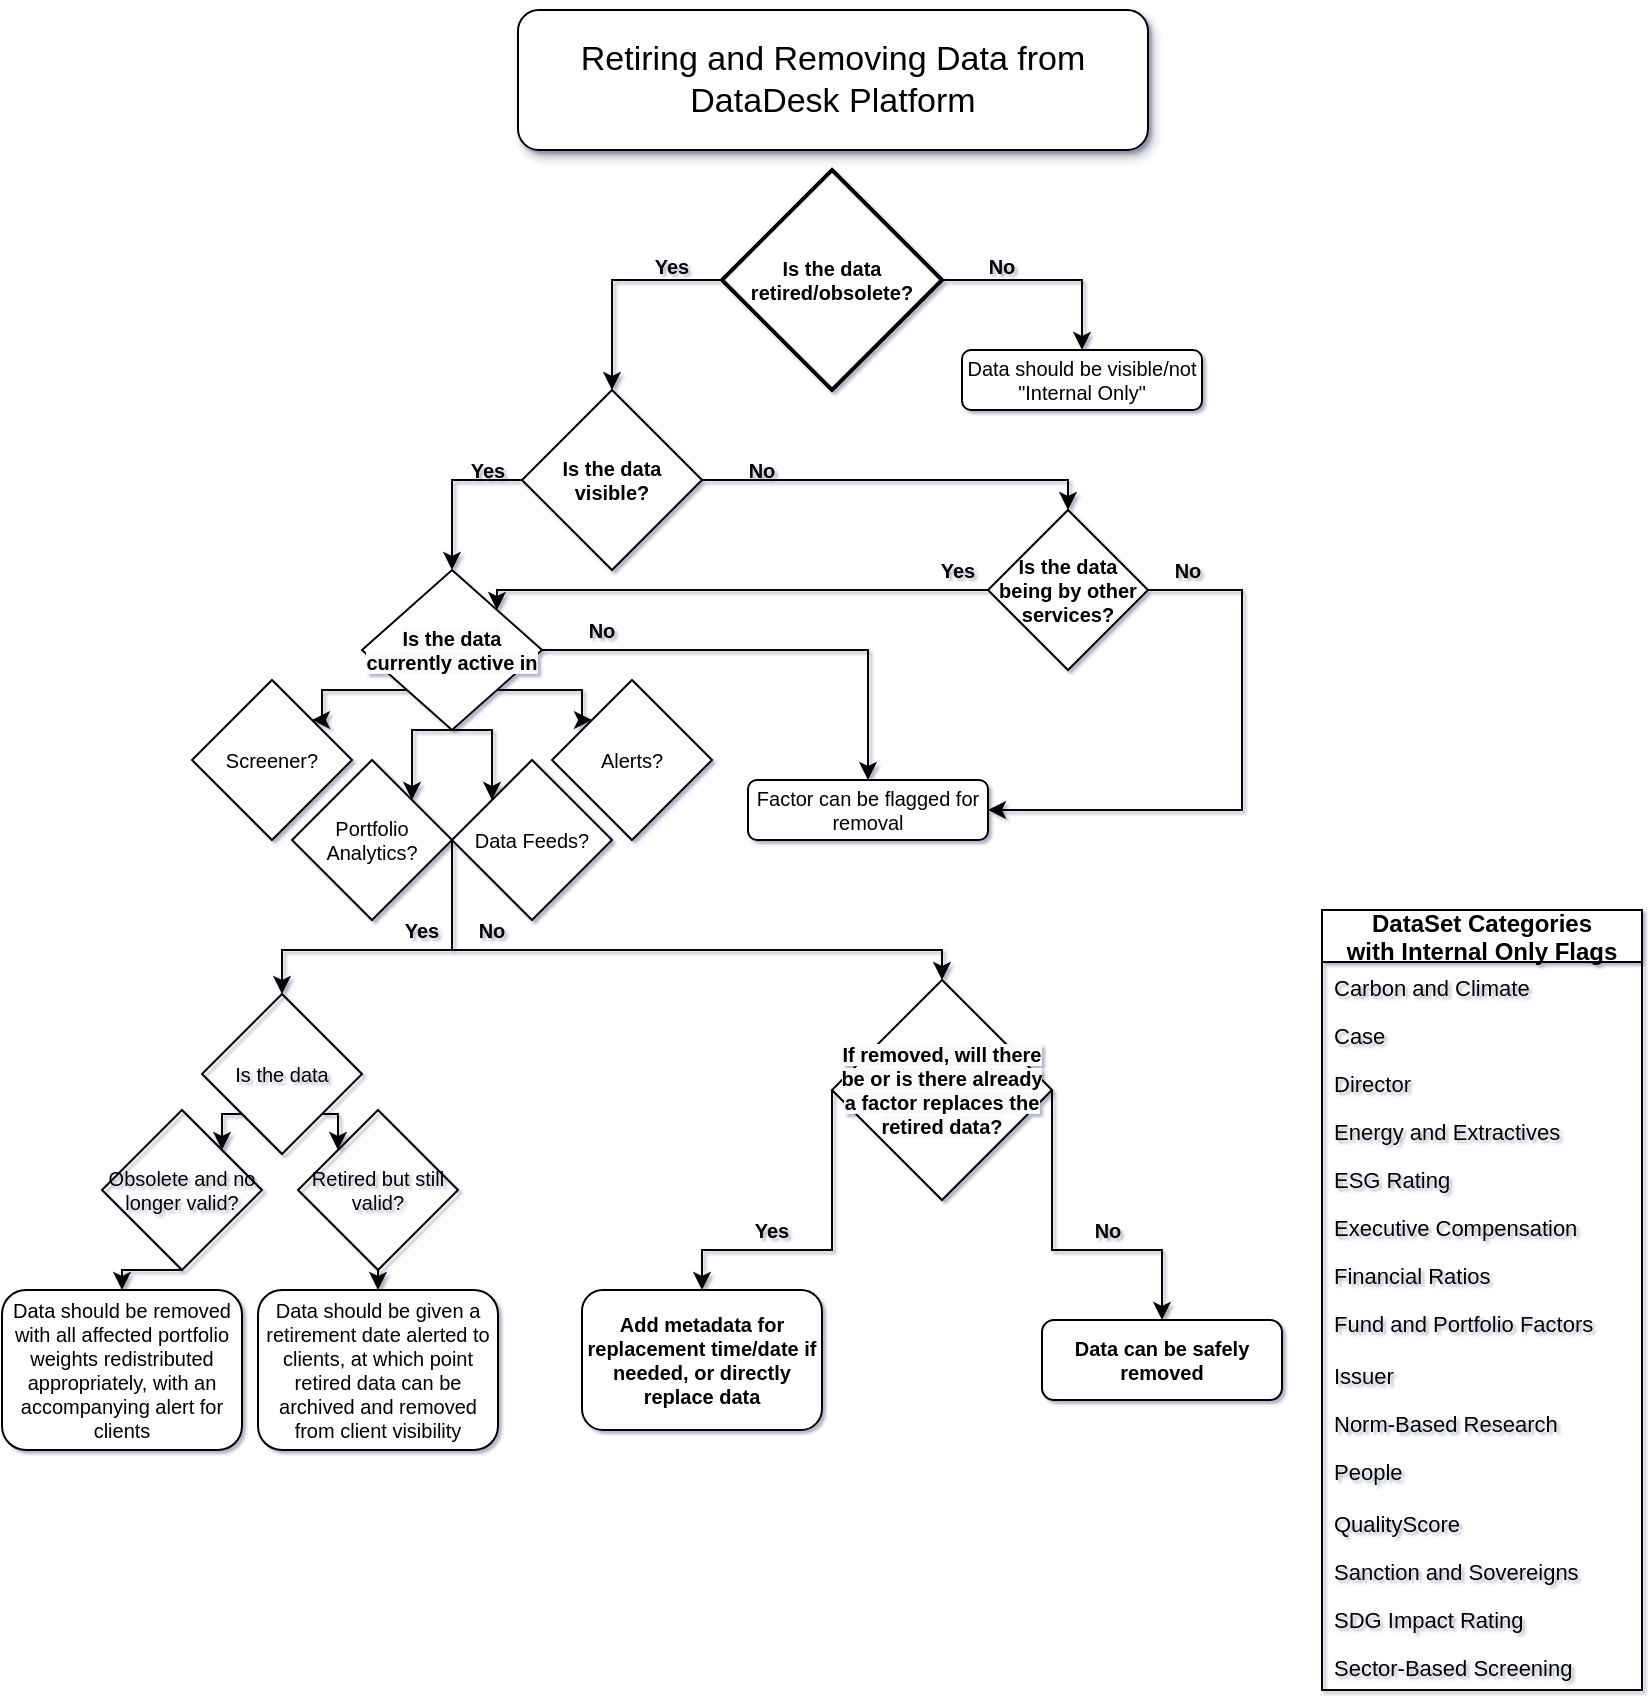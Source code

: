 <mxfile version="14.8.6" type="github">
  <diagram id="vZ8tYnkM7WGZsM2im86g" name="Page-1">
    <mxGraphModel dx="1422" dy="762" grid="1" gridSize="10" guides="1" tooltips="1" connect="1" arrows="1" fold="1" page="1" pageScale="1" pageWidth="850" pageHeight="1100" math="0" shadow="1">
      <root>
        <mxCell id="0" />
        <mxCell id="1" parent="0" />
        <mxCell id="RDGL3iyxU8OvBQAGVa35-3" value="Data should be visible/not &quot;Internal Only&quot;" style="rounded=1;whiteSpace=wrap;html=1;fontSize=10;verticalAlign=middle;fontStyle=0" parent="1" vertex="1">
          <mxGeometry x="490" y="180" width="120" height="30" as="geometry" />
        </mxCell>
        <mxCell id="RDGL3iyxU8OvBQAGVa35-7" value="Yes" style="text;html=1;strokeColor=none;fillColor=none;align=center;verticalAlign=middle;whiteSpace=wrap;rounded=0;fontSize=10;rotation=0;fontStyle=1" parent="1" vertex="1">
          <mxGeometry x="330" y="130" width="30" height="15" as="geometry" />
        </mxCell>
        <mxCell id="RDGL3iyxU8OvBQAGVa35-9" value="No" style="text;html=1;strokeColor=none;fillColor=none;align=center;verticalAlign=middle;whiteSpace=wrap;rounded=0;fontSize=10;rotation=0;fontStyle=1" parent="1" vertex="1">
          <mxGeometry x="490" y="130" width="40" height="15" as="geometry" />
        </mxCell>
        <mxCell id="RDGL3iyxU8OvBQAGVa35-10" value="Factor can be flagged for removal" style="rounded=1;whiteSpace=wrap;html=1;fontSize=10;verticalAlign=middle;fontStyle=0" parent="1" vertex="1">
          <mxGeometry x="383" y="395" width="120" height="30" as="geometry" />
        </mxCell>
        <mxCell id="RDGL3iyxU8OvBQAGVa35-16" value="Add metadata for replacement time/date if needed, or directly replace data" style="rounded=1;whiteSpace=wrap;html=1;fontSize=10;verticalAlign=middle;fontStyle=1" parent="1" vertex="1">
          <mxGeometry x="300" y="650" width="120" height="70" as="geometry" />
        </mxCell>
        <mxCell id="RDGL3iyxU8OvBQAGVa35-24" style="edgeStyle=orthogonalEdgeStyle;rounded=0;orthogonalLoop=1;jettySize=auto;html=1;exitX=0;exitY=0.5;exitDx=0;exitDy=0;exitPerimeter=0;fontSize=10;" parent="1" source="RDGL3iyxU8OvBQAGVa35-17" target="RDGL3iyxU8OvBQAGVa35-21" edge="1">
          <mxGeometry relative="1" as="geometry">
            <Array as="points">
              <mxPoint x="315" y="145" />
            </Array>
          </mxGeometry>
        </mxCell>
        <mxCell id="RDGL3iyxU8OvBQAGVa35-27" style="edgeStyle=orthogonalEdgeStyle;rounded=0;orthogonalLoop=1;jettySize=auto;html=1;exitX=1;exitY=0.5;exitDx=0;exitDy=0;exitPerimeter=0;entryX=0.5;entryY=0;entryDx=0;entryDy=0;fontSize=10;" parent="1" source="RDGL3iyxU8OvBQAGVa35-17" target="RDGL3iyxU8OvBQAGVa35-3" edge="1">
          <mxGeometry relative="1" as="geometry" />
        </mxCell>
        <mxCell id="RDGL3iyxU8OvBQAGVa35-17" value="&lt;span style=&quot;font-weight: 700&quot;&gt;Is the data retired/obsolete?&lt;/span&gt;" style="strokeWidth=2;html=1;shape=mxgraph.flowchart.decision;whiteSpace=wrap;fontSize=10;verticalAlign=middle;" parent="1" vertex="1">
          <mxGeometry x="370" y="90" width="110" height="110" as="geometry" />
        </mxCell>
        <mxCell id="RDGL3iyxU8OvBQAGVa35-25" style="edgeStyle=orthogonalEdgeStyle;rounded=0;orthogonalLoop=1;jettySize=auto;html=1;exitX=0;exitY=0.5;exitDx=0;exitDy=0;entryX=0.5;entryY=0;entryDx=0;entryDy=0;fontSize=10;" parent="1" source="RDGL3iyxU8OvBQAGVa35-21" target="RDGL3iyxU8OvBQAGVa35-22" edge="1">
          <mxGeometry relative="1" as="geometry" />
        </mxCell>
        <mxCell id="w0KqC-oyerwkfJldZXsQ-27" style="edgeStyle=orthogonalEdgeStyle;rounded=0;orthogonalLoop=1;jettySize=auto;html=1;exitX=1;exitY=0.5;exitDx=0;exitDy=0;entryX=0.5;entryY=0;entryDx=0;entryDy=0;fontSize=10;" parent="1" source="RDGL3iyxU8OvBQAGVa35-21" target="w0KqC-oyerwkfJldZXsQ-26" edge="1">
          <mxGeometry relative="1" as="geometry">
            <Array as="points">
              <mxPoint x="543" y="245" />
            </Array>
          </mxGeometry>
        </mxCell>
        <mxCell id="RDGL3iyxU8OvBQAGVa35-21" value="&lt;span style=&quot;font-weight: 700&quot;&gt;Is the data visible?&lt;/span&gt;" style="rhombus;whiteSpace=wrap;html=1;fontSize=10;verticalAlign=middle;" parent="1" vertex="1">
          <mxGeometry x="270" y="200" width="90" height="90" as="geometry" />
        </mxCell>
        <mxCell id="RDGL3iyxU8OvBQAGVa35-28" style="edgeStyle=orthogonalEdgeStyle;rounded=0;orthogonalLoop=1;jettySize=auto;html=1;exitX=1;exitY=0.5;exitDx=0;exitDy=0;fontSize=10;" parent="1" source="RDGL3iyxU8OvBQAGVa35-22" target="RDGL3iyxU8OvBQAGVa35-10" edge="1">
          <mxGeometry relative="1" as="geometry" />
        </mxCell>
        <mxCell id="w0KqC-oyerwkfJldZXsQ-1" style="edgeStyle=orthogonalEdgeStyle;rounded=0;orthogonalLoop=1;jettySize=auto;html=1;exitX=0;exitY=1;exitDx=0;exitDy=0;entryX=1;entryY=0;entryDx=0;entryDy=0;" parent="1" source="RDGL3iyxU8OvBQAGVa35-22" target="b6A6RoxEltREsrSATFP2-6" edge="1">
          <mxGeometry relative="1" as="geometry" />
        </mxCell>
        <mxCell id="w0KqC-oyerwkfJldZXsQ-3" style="edgeStyle=orthogonalEdgeStyle;rounded=0;orthogonalLoop=1;jettySize=auto;html=1;exitX=1;exitY=1;exitDx=0;exitDy=0;entryX=0;entryY=0;entryDx=0;entryDy=0;" parent="1" source="RDGL3iyxU8OvBQAGVa35-22" target="b6A6RoxEltREsrSATFP2-5" edge="1">
          <mxGeometry relative="1" as="geometry" />
        </mxCell>
        <mxCell id="w0KqC-oyerwkfJldZXsQ-4" style="edgeStyle=orthogonalEdgeStyle;rounded=0;orthogonalLoop=1;jettySize=auto;html=1;exitX=0.5;exitY=1;exitDx=0;exitDy=0;entryX=0;entryY=0;entryDx=0;entryDy=0;" parent="1" source="RDGL3iyxU8OvBQAGVa35-22" target="b6A6RoxEltREsrSATFP2-4" edge="1">
          <mxGeometry relative="1" as="geometry">
            <Array as="points">
              <mxPoint x="255" y="370" />
            </Array>
          </mxGeometry>
        </mxCell>
        <mxCell id="w0KqC-oyerwkfJldZXsQ-5" style="edgeStyle=orthogonalEdgeStyle;rounded=0;orthogonalLoop=1;jettySize=auto;html=1;exitX=0.5;exitY=1;exitDx=0;exitDy=0;entryX=1;entryY=0;entryDx=0;entryDy=0;" parent="1" source="RDGL3iyxU8OvBQAGVa35-22" target="b6A6RoxEltREsrSATFP2-3" edge="1">
          <mxGeometry relative="1" as="geometry">
            <Array as="points">
              <mxPoint x="215" y="370" />
            </Array>
          </mxGeometry>
        </mxCell>
        <mxCell id="RDGL3iyxU8OvBQAGVa35-22" value="&lt;span style=&quot;color: rgb(0 , 0 , 0) ; font-family: &amp;#34;helvetica&amp;#34; ; font-size: 10px ; font-style: normal ; font-weight: 700 ; letter-spacing: normal ; text-align: center ; text-indent: 0px ; text-transform: none ; word-spacing: 0px ; background-color: rgb(248 , 249 , 250) ; display: inline ; float: none&quot;&gt;Is the data currently active in&lt;/span&gt;" style="rhombus;whiteSpace=wrap;html=1;fontSize=10;verticalAlign=middle;" parent="1" vertex="1">
          <mxGeometry x="190" y="290" width="90" height="80" as="geometry" />
        </mxCell>
        <mxCell id="RDGL3iyxU8OvBQAGVa35-33" style="edgeStyle=orthogonalEdgeStyle;rounded=0;orthogonalLoop=1;jettySize=auto;html=1;exitX=0;exitY=0.5;exitDx=0;exitDy=0;entryX=0.5;entryY=0;entryDx=0;entryDy=0;fontSize=10;" parent="1" source="RDGL3iyxU8OvBQAGVa35-23" target="RDGL3iyxU8OvBQAGVa35-16" edge="1">
          <mxGeometry relative="1" as="geometry">
            <Array as="points">
              <mxPoint x="425" y="630" />
              <mxPoint x="360" y="630" />
            </Array>
          </mxGeometry>
        </mxCell>
        <mxCell id="2NBuemxUmUWTqyVCSJ8C-5" style="edgeStyle=orthogonalEdgeStyle;rounded=0;orthogonalLoop=1;jettySize=auto;html=1;exitX=1;exitY=0.5;exitDx=0;exitDy=0;entryX=0.5;entryY=0;entryDx=0;entryDy=0;" edge="1" parent="1" source="RDGL3iyxU8OvBQAGVa35-23" target="2NBuemxUmUWTqyVCSJ8C-4">
          <mxGeometry relative="1" as="geometry">
            <Array as="points">
              <mxPoint x="535" y="630" />
              <mxPoint x="590" y="630" />
            </Array>
          </mxGeometry>
        </mxCell>
        <mxCell id="RDGL3iyxU8OvBQAGVa35-23" value="&lt;span style=&quot;color: rgb(0 , 0 , 0) ; font-family: &amp;#34;helvetica&amp;#34; ; font-size: 10px ; font-style: normal ; font-weight: 700 ; letter-spacing: normal ; text-align: center ; text-indent: 0px ; text-transform: none ; word-spacing: 0px ; background-color: rgb(248 , 249 , 250) ; display: inline ; float: none&quot;&gt;If removed, will there be or is there already a factor replaces the retired data?&lt;/span&gt;" style="rhombus;whiteSpace=wrap;html=1;fontSize=10;verticalAlign=middle;" parent="1" vertex="1">
          <mxGeometry x="425" y="495" width="110" height="110" as="geometry" />
        </mxCell>
        <mxCell id="RDGL3iyxU8OvBQAGVa35-29" value="Yes" style="text;html=1;strokeColor=none;fillColor=none;align=center;verticalAlign=middle;whiteSpace=wrap;rounded=0;fontSize=10;rotation=0;fontStyle=1" parent="1" vertex="1">
          <mxGeometry x="238" y="230" width="30" height="20" as="geometry" />
        </mxCell>
        <mxCell id="RDGL3iyxU8OvBQAGVa35-32" value="No" style="text;html=1;strokeColor=none;fillColor=none;align=center;verticalAlign=middle;whiteSpace=wrap;rounded=0;fontSize=10;rotation=0;fontStyle=1" parent="1" vertex="1">
          <mxGeometry x="370" y="230" width="40" height="20" as="geometry" />
        </mxCell>
        <mxCell id="RDGL3iyxU8OvBQAGVa35-34" value="Yes" style="text;html=1;strokeColor=none;fillColor=none;align=center;verticalAlign=middle;whiteSpace=wrap;rounded=0;fontSize=10;rotation=0;fontStyle=1" parent="1" vertex="1">
          <mxGeometry x="380" y="610" width="30" height="20" as="geometry" />
        </mxCell>
        <mxCell id="2NBuemxUmUWTqyVCSJ8C-3" style="edgeStyle=orthogonalEdgeStyle;rounded=0;orthogonalLoop=1;jettySize=auto;html=1;exitX=1;exitY=0.5;exitDx=0;exitDy=0;entryX=0.5;entryY=0;entryDx=0;entryDy=0;" edge="1" parent="1" source="b6A6RoxEltREsrSATFP2-3" target="RDGL3iyxU8OvBQAGVa35-23">
          <mxGeometry relative="1" as="geometry">
            <Array as="points">
              <mxPoint x="235" y="480" />
              <mxPoint x="480" y="480" />
            </Array>
          </mxGeometry>
        </mxCell>
        <mxCell id="b6A6RoxEltREsrSATFP2-3" value="Portfolio Analytics?" style="rhombus;whiteSpace=wrap;html=1;fontSize=10;" parent="1" vertex="1">
          <mxGeometry x="155" y="385" width="80" height="80" as="geometry" />
        </mxCell>
        <mxCell id="2NBuemxUmUWTqyVCSJ8C-8" style="edgeStyle=orthogonalEdgeStyle;rounded=0;orthogonalLoop=1;jettySize=auto;html=1;exitX=0;exitY=0.5;exitDx=0;exitDy=0;fontSize=10;entryX=0.5;entryY=0;entryDx=0;entryDy=0;" edge="1" parent="1" source="b6A6RoxEltREsrSATFP2-4" target="2NBuemxUmUWTqyVCSJ8C-11">
          <mxGeometry relative="1" as="geometry">
            <mxPoint x="140" y="550" as="targetPoint" />
            <Array as="points">
              <mxPoint x="235" y="480" />
              <mxPoint x="150" y="480" />
              <mxPoint x="150" y="486" />
            </Array>
          </mxGeometry>
        </mxCell>
        <mxCell id="b6A6RoxEltREsrSATFP2-4" value="Data Feeds?" style="rhombus;whiteSpace=wrap;html=1;fontSize=10;" parent="1" vertex="1">
          <mxGeometry x="235" y="385" width="80" height="80" as="geometry" />
        </mxCell>
        <mxCell id="b6A6RoxEltREsrSATFP2-5" value="Alerts?" style="rhombus;whiteSpace=wrap;html=1;fontSize=10;" parent="1" vertex="1">
          <mxGeometry x="285" y="345" width="80" height="80" as="geometry" />
        </mxCell>
        <mxCell id="b6A6RoxEltREsrSATFP2-6" value="Screener?" style="rhombus;whiteSpace=wrap;html=1;fontSize=10;" parent="1" vertex="1">
          <mxGeometry x="105" y="345" width="80" height="80" as="geometry" />
        </mxCell>
        <mxCell id="b6A6RoxEltREsrSATFP2-7" value="Retiring and Removing Data from DataDesk Platform" style="text;html=1;align=center;verticalAlign=middle;whiteSpace=wrap;rounded=1;fontSize=17;fontStyle=0;labelBackgroundColor=none;labelBorderColor=none;spacingTop=4;spacing=4;spacingLeft=4;spacingBottom=4;spacingRight=4;strokeWidth=1;fillColor=#ffffff;strokeColor=#000000;shadow=1;glass=0;sketch=0;" parent="1" vertex="1">
          <mxGeometry x="268" y="10" width="315" height="70" as="geometry" />
        </mxCell>
        <mxCell id="w0KqC-oyerwkfJldZXsQ-6" value="DataSet Categories &#xa;with Internal Only Flags" style="swimlane;fontStyle=1;childLayout=stackLayout;horizontal=1;startSize=26;horizontalStack=0;resizeParent=1;resizeParentMax=0;resizeLast=0;collapsible=1;marginBottom=0;strokeWidth=1;" parent="1" vertex="1">
          <mxGeometry x="670" y="460" width="160" height="390" as="geometry">
            <mxRectangle x="670" y="690" width="140" height="26" as="alternateBounds" />
          </mxGeometry>
        </mxCell>
        <mxCell id="w0KqC-oyerwkfJldZXsQ-17" value="Carbon and Climate" style="text;align=left;verticalAlign=top;spacingLeft=4;spacingRight=4;overflow=hidden;rotatable=0;points=[[0,0.5],[1,0.5]];portConstraint=eastwest;fontSize=11;" parent="w0KqC-oyerwkfJldZXsQ-6" vertex="1">
          <mxGeometry y="26" width="160" height="24" as="geometry" />
        </mxCell>
        <mxCell id="w0KqC-oyerwkfJldZXsQ-13" value="Case" style="text;strokeColor=none;fillColor=none;align=left;verticalAlign=top;spacingLeft=4;spacingRight=4;overflow=hidden;rotatable=0;points=[[0,0.5],[1,0.5]];portConstraint=eastwest;fontSize=11;" parent="w0KqC-oyerwkfJldZXsQ-6" vertex="1">
          <mxGeometry y="50" width="160" height="24" as="geometry" />
        </mxCell>
        <mxCell id="w0KqC-oyerwkfJldZXsQ-15" value="Director" style="text;strokeColor=none;fillColor=none;align=left;verticalAlign=top;spacingLeft=4;spacingRight=4;overflow=hidden;rotatable=0;points=[[0,0.5],[1,0.5]];portConstraint=eastwest;fontSize=11;" parent="w0KqC-oyerwkfJldZXsQ-6" vertex="1">
          <mxGeometry y="74" width="160" height="24" as="geometry" />
        </mxCell>
        <mxCell id="w0KqC-oyerwkfJldZXsQ-12" value="Energy and Extractives" style="text;strokeColor=none;fillColor=none;align=left;verticalAlign=top;spacingLeft=4;spacingRight=4;overflow=hidden;rotatable=0;points=[[0,0.5],[1,0.5]];portConstraint=eastwest;fontSize=11;" parent="w0KqC-oyerwkfJldZXsQ-6" vertex="1">
          <mxGeometry y="98" width="160" height="24" as="geometry" />
        </mxCell>
        <mxCell id="w0KqC-oyerwkfJldZXsQ-16" value="ESG Rating" style="text;strokeColor=none;fillColor=none;align=left;verticalAlign=top;spacingLeft=4;spacingRight=4;overflow=hidden;rotatable=0;points=[[0,0.5],[1,0.5]];portConstraint=eastwest;fontSize=11;" parent="w0KqC-oyerwkfJldZXsQ-6" vertex="1">
          <mxGeometry y="122" width="160" height="24" as="geometry" />
        </mxCell>
        <mxCell id="w0KqC-oyerwkfJldZXsQ-14" value="Executive Compensation" style="text;strokeColor=none;fillColor=none;align=left;verticalAlign=top;spacingLeft=4;spacingRight=4;overflow=hidden;rotatable=0;points=[[0,0.5],[1,0.5]];portConstraint=eastwest;fontSize=11;" parent="w0KqC-oyerwkfJldZXsQ-6" vertex="1">
          <mxGeometry y="146" width="160" height="24" as="geometry" />
        </mxCell>
        <mxCell id="w0KqC-oyerwkfJldZXsQ-23" value="Financial Ratios" style="text;strokeColor=none;fillColor=none;align=left;verticalAlign=top;spacingLeft=4;spacingRight=4;overflow=hidden;rotatable=0;points=[[0,0.5],[1,0.5]];portConstraint=eastwest;fontSize=11;" parent="w0KqC-oyerwkfJldZXsQ-6" vertex="1">
          <mxGeometry y="170" width="160" height="24" as="geometry" />
        </mxCell>
        <mxCell id="w0KqC-oyerwkfJldZXsQ-8" value="Fund and Portfolio Factors" style="text;strokeColor=none;fillColor=none;align=left;verticalAlign=top;spacingLeft=4;spacingRight=4;overflow=hidden;rotatable=0;points=[[0,0.5],[1,0.5]];portConstraint=eastwest;fontSize=11;" parent="w0KqC-oyerwkfJldZXsQ-6" vertex="1">
          <mxGeometry y="194" width="160" height="26" as="geometry" />
        </mxCell>
        <mxCell id="w0KqC-oyerwkfJldZXsQ-18" value="Issuer" style="text;strokeColor=none;fillColor=none;align=left;verticalAlign=top;spacingLeft=4;spacingRight=4;overflow=hidden;rotatable=0;points=[[0,0.5],[1,0.5]];portConstraint=eastwest;fontSize=11;" parent="w0KqC-oyerwkfJldZXsQ-6" vertex="1">
          <mxGeometry y="220" width="160" height="24" as="geometry" />
        </mxCell>
        <mxCell id="w0KqC-oyerwkfJldZXsQ-20" value="Norm-Based Research" style="text;strokeColor=none;fillColor=none;align=left;verticalAlign=top;spacingLeft=4;spacingRight=4;overflow=hidden;rotatable=0;points=[[0,0.5],[1,0.5]];portConstraint=eastwest;fontSize=11;" parent="w0KqC-oyerwkfJldZXsQ-6" vertex="1">
          <mxGeometry y="244" width="160" height="24" as="geometry" />
        </mxCell>
        <mxCell id="w0KqC-oyerwkfJldZXsQ-9" value="People" style="text;strokeColor=none;fillColor=none;align=left;verticalAlign=top;spacingLeft=4;spacingRight=4;overflow=hidden;rotatable=0;points=[[0,0.5],[1,0.5]];portConstraint=eastwest;fontSize=11;" parent="w0KqC-oyerwkfJldZXsQ-6" vertex="1">
          <mxGeometry y="268" width="160" height="26" as="geometry" />
        </mxCell>
        <mxCell id="w0KqC-oyerwkfJldZXsQ-22" value="QualityScore" style="text;strokeColor=none;fillColor=none;align=left;verticalAlign=top;spacingLeft=4;spacingRight=4;overflow=hidden;rotatable=0;points=[[0,0.5],[1,0.5]];portConstraint=eastwest;fontSize=11;" parent="w0KqC-oyerwkfJldZXsQ-6" vertex="1">
          <mxGeometry y="294" width="160" height="24" as="geometry" />
        </mxCell>
        <mxCell id="w0KqC-oyerwkfJldZXsQ-19" value="Sanction and Sovereigns" style="text;strokeColor=none;fillColor=none;align=left;verticalAlign=top;spacingLeft=4;spacingRight=4;overflow=hidden;rotatable=0;points=[[0,0.5],[1,0.5]];portConstraint=eastwest;fontSize=11;" parent="w0KqC-oyerwkfJldZXsQ-6" vertex="1">
          <mxGeometry y="318" width="160" height="24" as="geometry" />
        </mxCell>
        <mxCell id="w0KqC-oyerwkfJldZXsQ-21" value="SDG Impact Rating" style="text;strokeColor=none;fillColor=none;align=left;verticalAlign=top;spacingLeft=4;spacingRight=4;overflow=hidden;rotatable=0;points=[[0,0.5],[1,0.5]];portConstraint=eastwest;fontSize=11;" parent="w0KqC-oyerwkfJldZXsQ-6" vertex="1">
          <mxGeometry y="342" width="160" height="24" as="geometry" />
        </mxCell>
        <mxCell id="w0KqC-oyerwkfJldZXsQ-11" value="Sector-Based Screening" style="text;strokeColor=none;fillColor=none;align=left;verticalAlign=top;spacingLeft=4;spacingRight=4;overflow=hidden;rotatable=0;points=[[0,0.5],[1,0.5]];portConstraint=eastwest;fontSize=11;" parent="w0KqC-oyerwkfJldZXsQ-6" vertex="1">
          <mxGeometry y="366" width="160" height="24" as="geometry" />
        </mxCell>
        <mxCell id="w0KqC-oyerwkfJldZXsQ-28" style="edgeStyle=orthogonalEdgeStyle;rounded=0;orthogonalLoop=1;jettySize=auto;html=1;exitX=1;exitY=0.5;exitDx=0;exitDy=0;entryX=1;entryY=0.5;entryDx=0;entryDy=0;fontSize=10;" parent="1" source="w0KqC-oyerwkfJldZXsQ-26" target="RDGL3iyxU8OvBQAGVa35-10" edge="1">
          <mxGeometry relative="1" as="geometry">
            <Array as="points">
              <mxPoint x="630" y="300" />
              <mxPoint x="630" y="410" />
            </Array>
          </mxGeometry>
        </mxCell>
        <mxCell id="w0KqC-oyerwkfJldZXsQ-31" style="edgeStyle=orthogonalEdgeStyle;rounded=0;orthogonalLoop=1;jettySize=auto;html=1;exitX=0;exitY=0.5;exitDx=0;exitDy=0;entryX=1;entryY=0;entryDx=0;entryDy=0;fontSize=10;" parent="1" source="w0KqC-oyerwkfJldZXsQ-26" target="RDGL3iyxU8OvBQAGVa35-22" edge="1">
          <mxGeometry relative="1" as="geometry">
            <Array as="points">
              <mxPoint x="257" y="300" />
            </Array>
          </mxGeometry>
        </mxCell>
        <mxCell id="w0KqC-oyerwkfJldZXsQ-26" value="Is the data being by other services?" style="rhombus;whiteSpace=wrap;html=1;fontSize=10;fontStyle=1" parent="1" vertex="1">
          <mxGeometry x="503" y="260" width="80" height="80" as="geometry" />
        </mxCell>
        <mxCell id="w0KqC-oyerwkfJldZXsQ-29" value="No" style="text;html=1;strokeColor=none;fillColor=none;align=center;verticalAlign=middle;whiteSpace=wrap;rounded=0;fontSize=10;rotation=0;fontStyle=1" parent="1" vertex="1">
          <mxGeometry x="583" y="280" width="40" height="20" as="geometry" />
        </mxCell>
        <mxCell id="w0KqC-oyerwkfJldZXsQ-33" value="Yes" style="text;html=1;strokeColor=none;fillColor=none;align=center;verticalAlign=middle;whiteSpace=wrap;rounded=0;fontSize=10;rotation=0;fontStyle=1" parent="1" vertex="1">
          <mxGeometry x="473" y="280" width="30" height="20" as="geometry" />
        </mxCell>
        <mxCell id="w0KqC-oyerwkfJldZXsQ-34" value="No" style="text;html=1;strokeColor=none;fillColor=none;align=center;verticalAlign=middle;whiteSpace=wrap;rounded=0;fontSize=10;rotation=0;fontStyle=1" parent="1" vertex="1">
          <mxGeometry x="290" y="310" width="40" height="20" as="geometry" />
        </mxCell>
        <mxCell id="2NBuemxUmUWTqyVCSJ8C-1" value="No" style="text;html=1;strokeColor=none;fillColor=none;align=center;verticalAlign=middle;whiteSpace=wrap;rounded=0;fontSize=10;rotation=0;fontStyle=1" vertex="1" parent="1">
          <mxGeometry x="235" y="460" width="40" height="20" as="geometry" />
        </mxCell>
        <mxCell id="2NBuemxUmUWTqyVCSJ8C-4" value="Data can be safely removed" style="rounded=1;whiteSpace=wrap;html=1;strokeWidth=1;fontSize=10;fontStyle=1" vertex="1" parent="1">
          <mxGeometry x="530" y="665" width="120" height="40" as="geometry" />
        </mxCell>
        <mxCell id="2NBuemxUmUWTqyVCSJ8C-6" value="No" style="text;html=1;strokeColor=none;fillColor=none;align=center;verticalAlign=middle;whiteSpace=wrap;rounded=0;fontSize=10;rotation=0;fontStyle=1" vertex="1" parent="1">
          <mxGeometry x="543" y="610" width="40" height="20" as="geometry" />
        </mxCell>
        <mxCell id="2NBuemxUmUWTqyVCSJ8C-7" value="Data should be given a retirement date alerted to clients, at which point retired data can be archived and removed from client visibility" style="rounded=1;whiteSpace=wrap;html=1;fontSize=10;strokeWidth=1;" vertex="1" parent="1">
          <mxGeometry x="138" y="650" width="120" height="80" as="geometry" />
        </mxCell>
        <mxCell id="2NBuemxUmUWTqyVCSJ8C-9" value="Yes" style="text;html=1;strokeColor=none;fillColor=none;align=center;verticalAlign=middle;whiteSpace=wrap;rounded=0;fontSize=10;rotation=0;fontStyle=1" vertex="1" parent="1">
          <mxGeometry x="205" y="460" width="30" height="20" as="geometry" />
        </mxCell>
        <mxCell id="2NBuemxUmUWTqyVCSJ8C-10" value="Data should be removed with all affected portfolio weights redistributed appropriately, with an accompanying alert for clients" style="rounded=1;whiteSpace=wrap;html=1;fontSize=10;strokeWidth=1;" vertex="1" parent="1">
          <mxGeometry x="10" y="650" width="120" height="80" as="geometry" />
        </mxCell>
        <mxCell id="2NBuemxUmUWTqyVCSJ8C-14" style="edgeStyle=orthogonalEdgeStyle;rounded=0;orthogonalLoop=1;jettySize=auto;html=1;exitX=0;exitY=1;exitDx=0;exitDy=0;entryX=1;entryY=0;entryDx=0;entryDy=0;fontSize=10;" edge="1" parent="1" source="2NBuemxUmUWTqyVCSJ8C-11" target="2NBuemxUmUWTqyVCSJ8C-12">
          <mxGeometry relative="1" as="geometry" />
        </mxCell>
        <mxCell id="2NBuemxUmUWTqyVCSJ8C-15" style="edgeStyle=orthogonalEdgeStyle;rounded=0;orthogonalLoop=1;jettySize=auto;html=1;exitX=1;exitY=1;exitDx=0;exitDy=0;entryX=0;entryY=0;entryDx=0;entryDy=0;fontSize=10;" edge="1" parent="1" source="2NBuemxUmUWTqyVCSJ8C-11" target="2NBuemxUmUWTqyVCSJ8C-13">
          <mxGeometry relative="1" as="geometry" />
        </mxCell>
        <mxCell id="2NBuemxUmUWTqyVCSJ8C-11" value="Is the data" style="rhombus;whiteSpace=wrap;html=1;fontSize=10;strokeWidth=1;fillColor=none;" vertex="1" parent="1">
          <mxGeometry x="110" y="502" width="80" height="80" as="geometry" />
        </mxCell>
        <mxCell id="2NBuemxUmUWTqyVCSJ8C-16" style="edgeStyle=orthogonalEdgeStyle;rounded=0;orthogonalLoop=1;jettySize=auto;html=1;exitX=0.5;exitY=1;exitDx=0;exitDy=0;entryX=0.5;entryY=0;entryDx=0;entryDy=0;fontSize=10;" edge="1" parent="1" source="2NBuemxUmUWTqyVCSJ8C-12" target="2NBuemxUmUWTqyVCSJ8C-10">
          <mxGeometry relative="1" as="geometry" />
        </mxCell>
        <mxCell id="2NBuemxUmUWTqyVCSJ8C-12" value="Obsolete and no longer valid?" style="rhombus;whiteSpace=wrap;html=1;fontSize=10;strokeWidth=1;fillColor=none;" vertex="1" parent="1">
          <mxGeometry x="60" y="560" width="80" height="80" as="geometry" />
        </mxCell>
        <mxCell id="2NBuemxUmUWTqyVCSJ8C-17" style="edgeStyle=orthogonalEdgeStyle;rounded=0;orthogonalLoop=1;jettySize=auto;html=1;exitX=0.5;exitY=1;exitDx=0;exitDy=0;entryX=0.5;entryY=0;entryDx=0;entryDy=0;fontSize=10;" edge="1" parent="1" source="2NBuemxUmUWTqyVCSJ8C-13" target="2NBuemxUmUWTqyVCSJ8C-7">
          <mxGeometry relative="1" as="geometry" />
        </mxCell>
        <mxCell id="2NBuemxUmUWTqyVCSJ8C-13" value="Retired but still valid?" style="rhombus;whiteSpace=wrap;html=1;fontSize=10;strokeWidth=1;fillColor=none;" vertex="1" parent="1">
          <mxGeometry x="158" y="560" width="80" height="80" as="geometry" />
        </mxCell>
      </root>
    </mxGraphModel>
  </diagram>
</mxfile>
